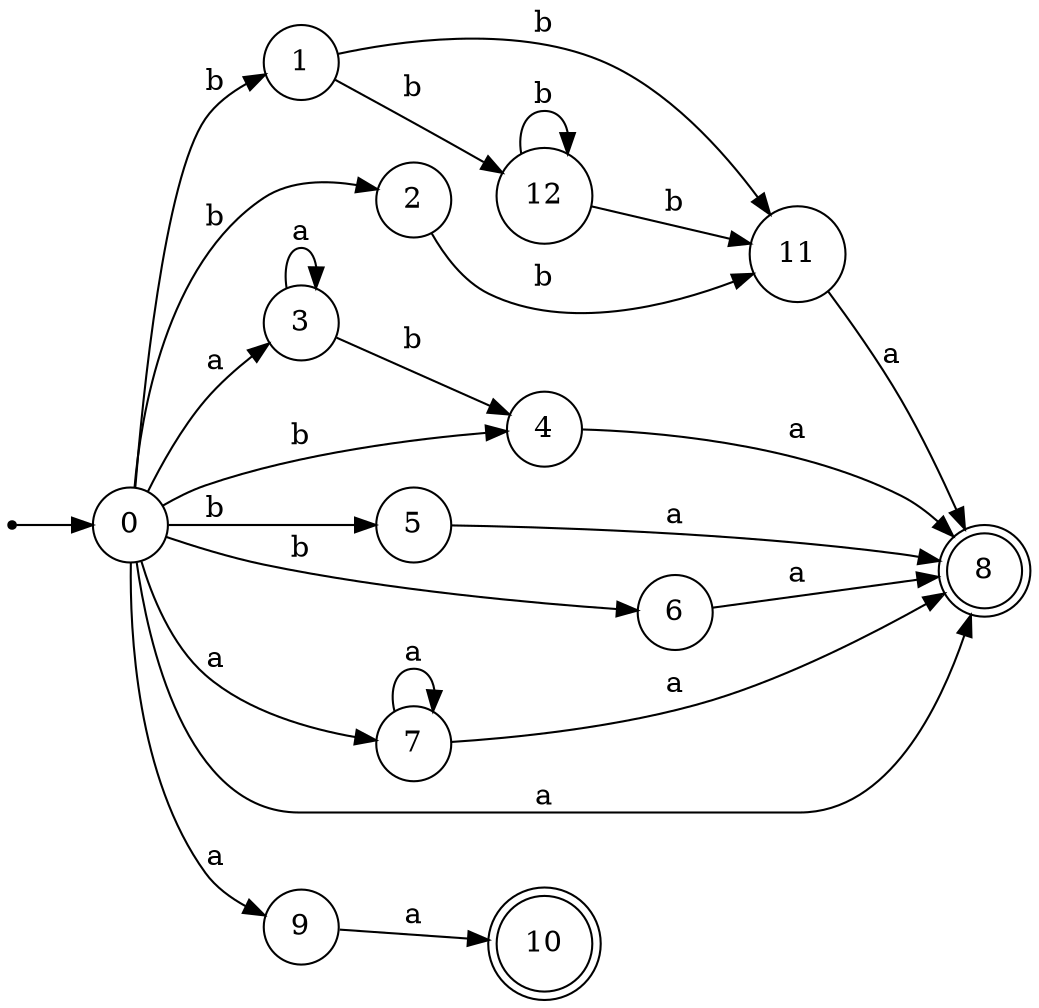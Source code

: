 digraph finite_state_machine {
rankdir=LR;
size="20,20";
node [shape = point]; "dummy0"
node [shape = circle]; "0";
"dummy0" -> "0";
node [shape = circle]; "1";
node [shape = circle]; "2";
node [shape = circle]; "3";
node [shape = circle]; "4";
node [shape = circle]; "5";
node [shape = circle]; "6";
node [shape = circle]; "7";
node [shape = doublecircle]; "8";node [shape = circle]; "9";
node [shape = doublecircle]; "10";node [shape = circle]; "11";
node [shape = circle]; "12";
"0" -> "1" [label = "b"];
 "0" -> "2" [label = "b"];
 "0" -> "4" [label = "b"];
 "0" -> "5" [label = "b"];
 "0" -> "6" [label = "b"];
 "0" -> "8" [label = "a"];
 "0" -> "9" [label = "a"];
 "0" -> "3" [label = "a"];
 "0" -> "7" [label = "a"];
 "9" -> "10" [label = "a"];
 "7" -> "8" [label = "a"];
 "7" -> "7" [label = "a"];
 "6" -> "8" [label = "a"];
 "5" -> "8" [label = "a"];
 "4" -> "8" [label = "a"];
 "3" -> "3" [label = "a"];
 "3" -> "4" [label = "b"];
 "2" -> "11" [label = "b"];
 "11" -> "8" [label = "a"];
 "1" -> "11" [label = "b"];
 "1" -> "12" [label = "b"];
 "12" -> "11" [label = "b"];
 "12" -> "12" [label = "b"];
 }
